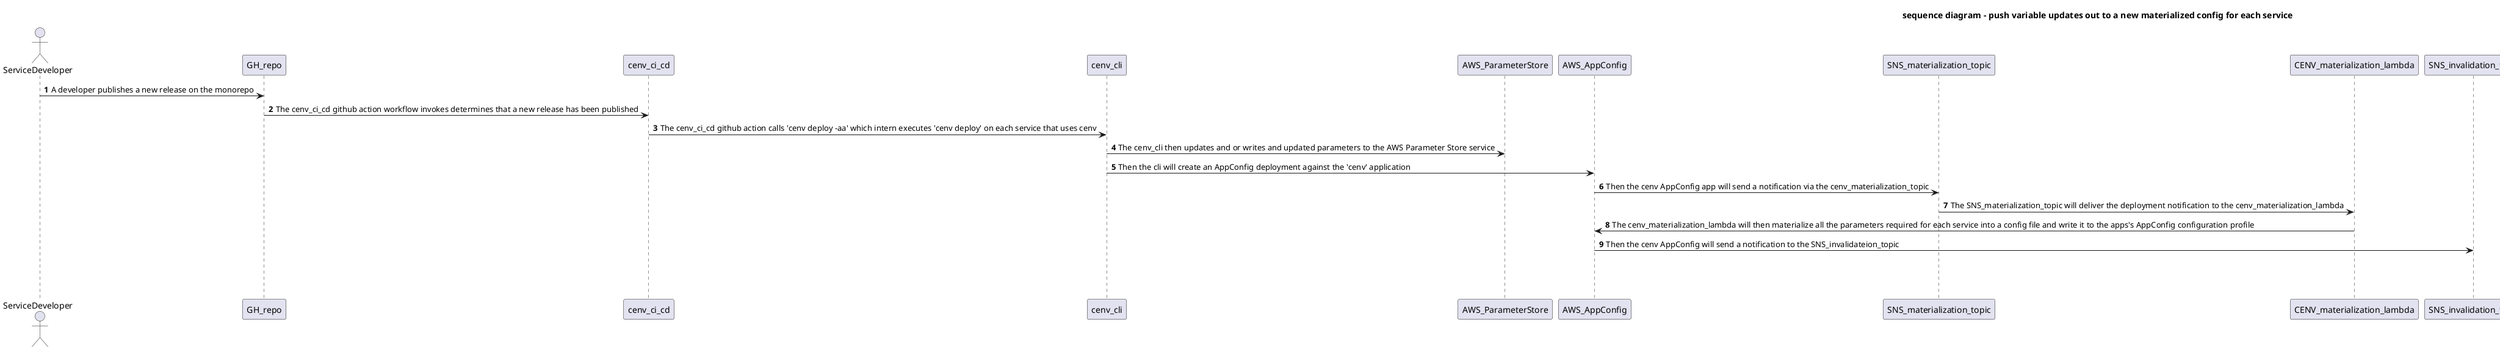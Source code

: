 @startuml
'https://plantuml.com/sequence-diagram

autonumber

title sequence diagram - push variable updates out to a new materialized config for each service
actor ServiceDeveloper

ServiceDeveloper -> GH_repo: A developer publishes a new release on the monorepo
GH_repo -> cenv_ci_cd: The cenv_ci_cd github action workflow invokes determines that a new release has been published
cenv_ci_cd -> cenv_cli: The cenv_ci_cd github action calls 'cenv deploy -aa' which intern executes 'cenv deploy' on each service that uses cenv
cenv_cli -> AWS_ParameterStore: The cenv_cli then updates and or writes and updated parameters to the AWS Parameter Store service
cenv_cli -> AWS_AppConfig: Then the cli will create an AppConfig deployment against the 'cenv' application
AWS_AppConfig -> SNS_materialization_topic: Then the cenv AppConfig app will send a notification via the cenv_materialization_topic
SNS_materialization_topic -> CENV_materialization_lambda: The SNS_materialization_topic will deliver the deployment notification to the cenv_materialization_lambda
CENV_materialization_lambda -> AWS_AppConfig: The cenv_materialization_lambda will then materialize all the parameters required for each service into a config file and write it to the apps's AppConfig configuration profile
AWS_AppConfig -> SNS_invalidation_topic: Then the cenv AppConfig will send a notification to the SNS_invalidateion_topic
SNS_invalidateion_topic -> CENV_invalidation_lambda: The SNS_invalidation_topic will deliver the notification to the cenv_invalidation_lambda
cenv_invalidation_lambda -> AWS_Lambda: The cenv_invalidation_lambda will then invalidate any lambdas tied to this service config by updating an environment variable on the lambda with a new timestamp (which invalidates functions and forces them back into a spot where it needs to perform a cold start before it can execute again)
@enduml
